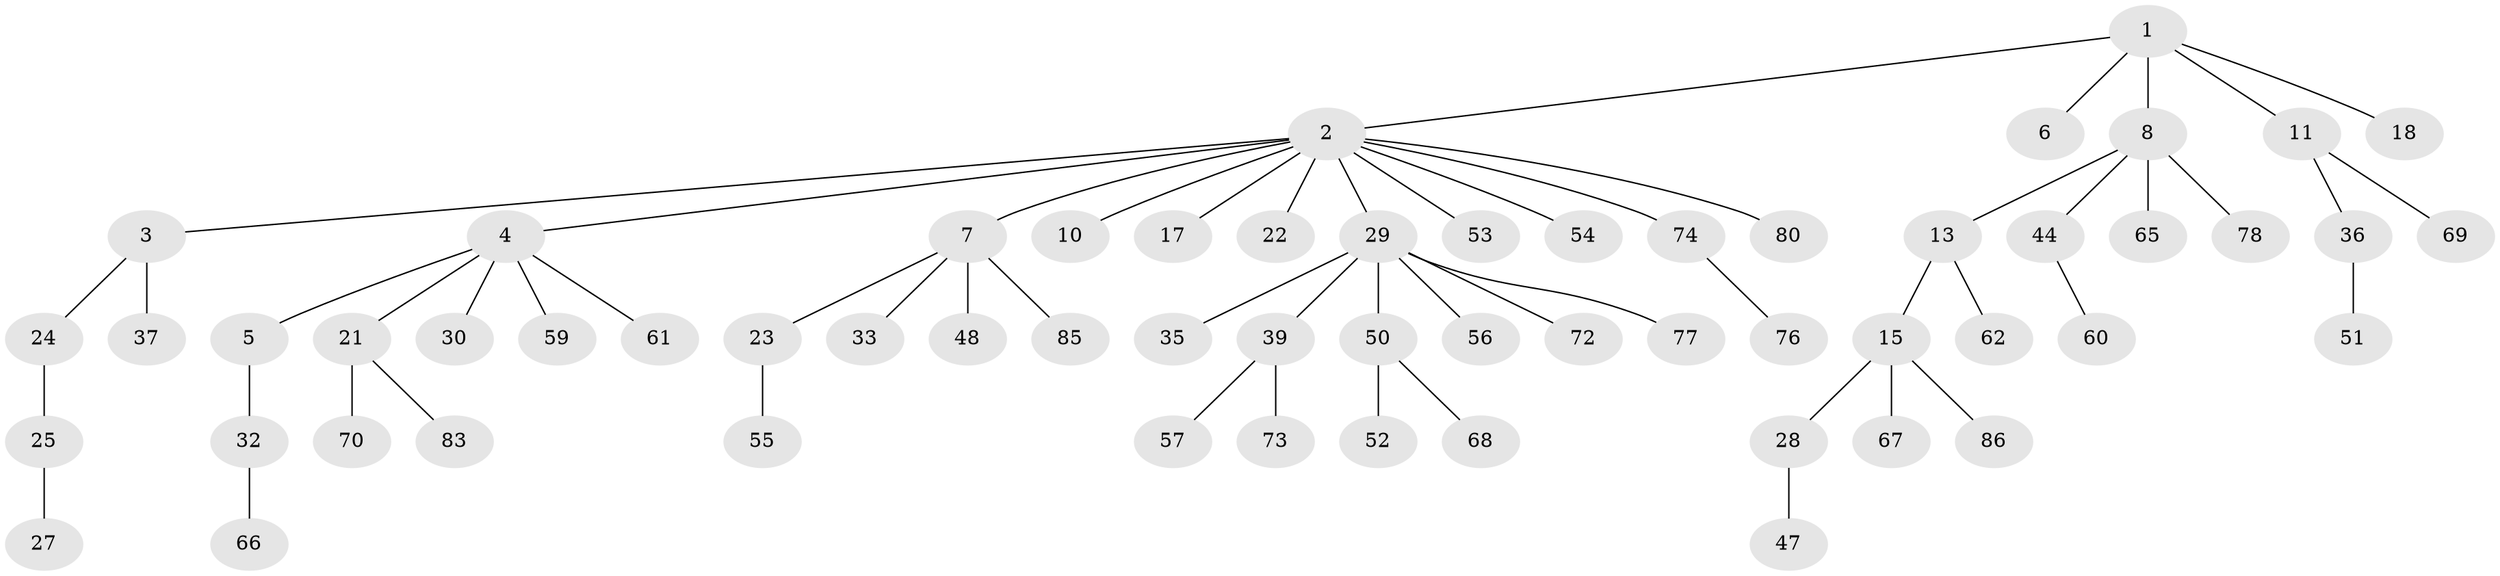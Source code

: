 // Generated by graph-tools (version 1.1) at 2025/52/02/27/25 19:52:10]
// undirected, 60 vertices, 59 edges
graph export_dot {
graph [start="1"]
  node [color=gray90,style=filled];
  1 [super="+12"];
  2 [super="+9"];
  3;
  4 [super="+16"];
  5 [super="+43"];
  6;
  7 [super="+19"];
  8 [super="+20"];
  10;
  11 [super="+49"];
  13 [super="+14"];
  15 [super="+42"];
  17;
  18;
  21 [super="+46"];
  22 [super="+26"];
  23 [super="+41"];
  24 [super="+31"];
  25 [super="+40"];
  27;
  28 [super="+34"];
  29 [super="+38"];
  30 [super="+84"];
  32;
  33;
  35;
  36 [super="+45"];
  37 [super="+79"];
  39 [super="+58"];
  44;
  47;
  48;
  50;
  51;
  52;
  53;
  54 [super="+75"];
  55;
  56 [super="+63"];
  57;
  59;
  60 [super="+64"];
  61 [super="+71"];
  62 [super="+82"];
  65;
  66;
  67;
  68;
  69;
  70 [super="+81"];
  72;
  73;
  74;
  76;
  77;
  78;
  80;
  83;
  85;
  86;
  1 -- 2;
  1 -- 6;
  1 -- 8;
  1 -- 11;
  1 -- 18;
  2 -- 3;
  2 -- 4;
  2 -- 7;
  2 -- 10;
  2 -- 17;
  2 -- 22;
  2 -- 29;
  2 -- 54;
  2 -- 80;
  2 -- 53;
  2 -- 74;
  3 -- 24;
  3 -- 37;
  4 -- 5;
  4 -- 21;
  4 -- 30;
  4 -- 59;
  4 -- 61;
  5 -- 32;
  7 -- 23;
  7 -- 48;
  7 -- 85;
  7 -- 33;
  8 -- 13;
  8 -- 44;
  8 -- 78;
  8 -- 65;
  11 -- 36;
  11 -- 69;
  13 -- 62;
  13 -- 15;
  15 -- 28;
  15 -- 86;
  15 -- 67;
  21 -- 83;
  21 -- 70;
  23 -- 55;
  24 -- 25;
  25 -- 27;
  28 -- 47;
  29 -- 35;
  29 -- 77;
  29 -- 50;
  29 -- 39;
  29 -- 56;
  29 -- 72;
  32 -- 66;
  36 -- 51;
  39 -- 57;
  39 -- 73;
  44 -- 60;
  50 -- 52;
  50 -- 68;
  74 -- 76;
}
